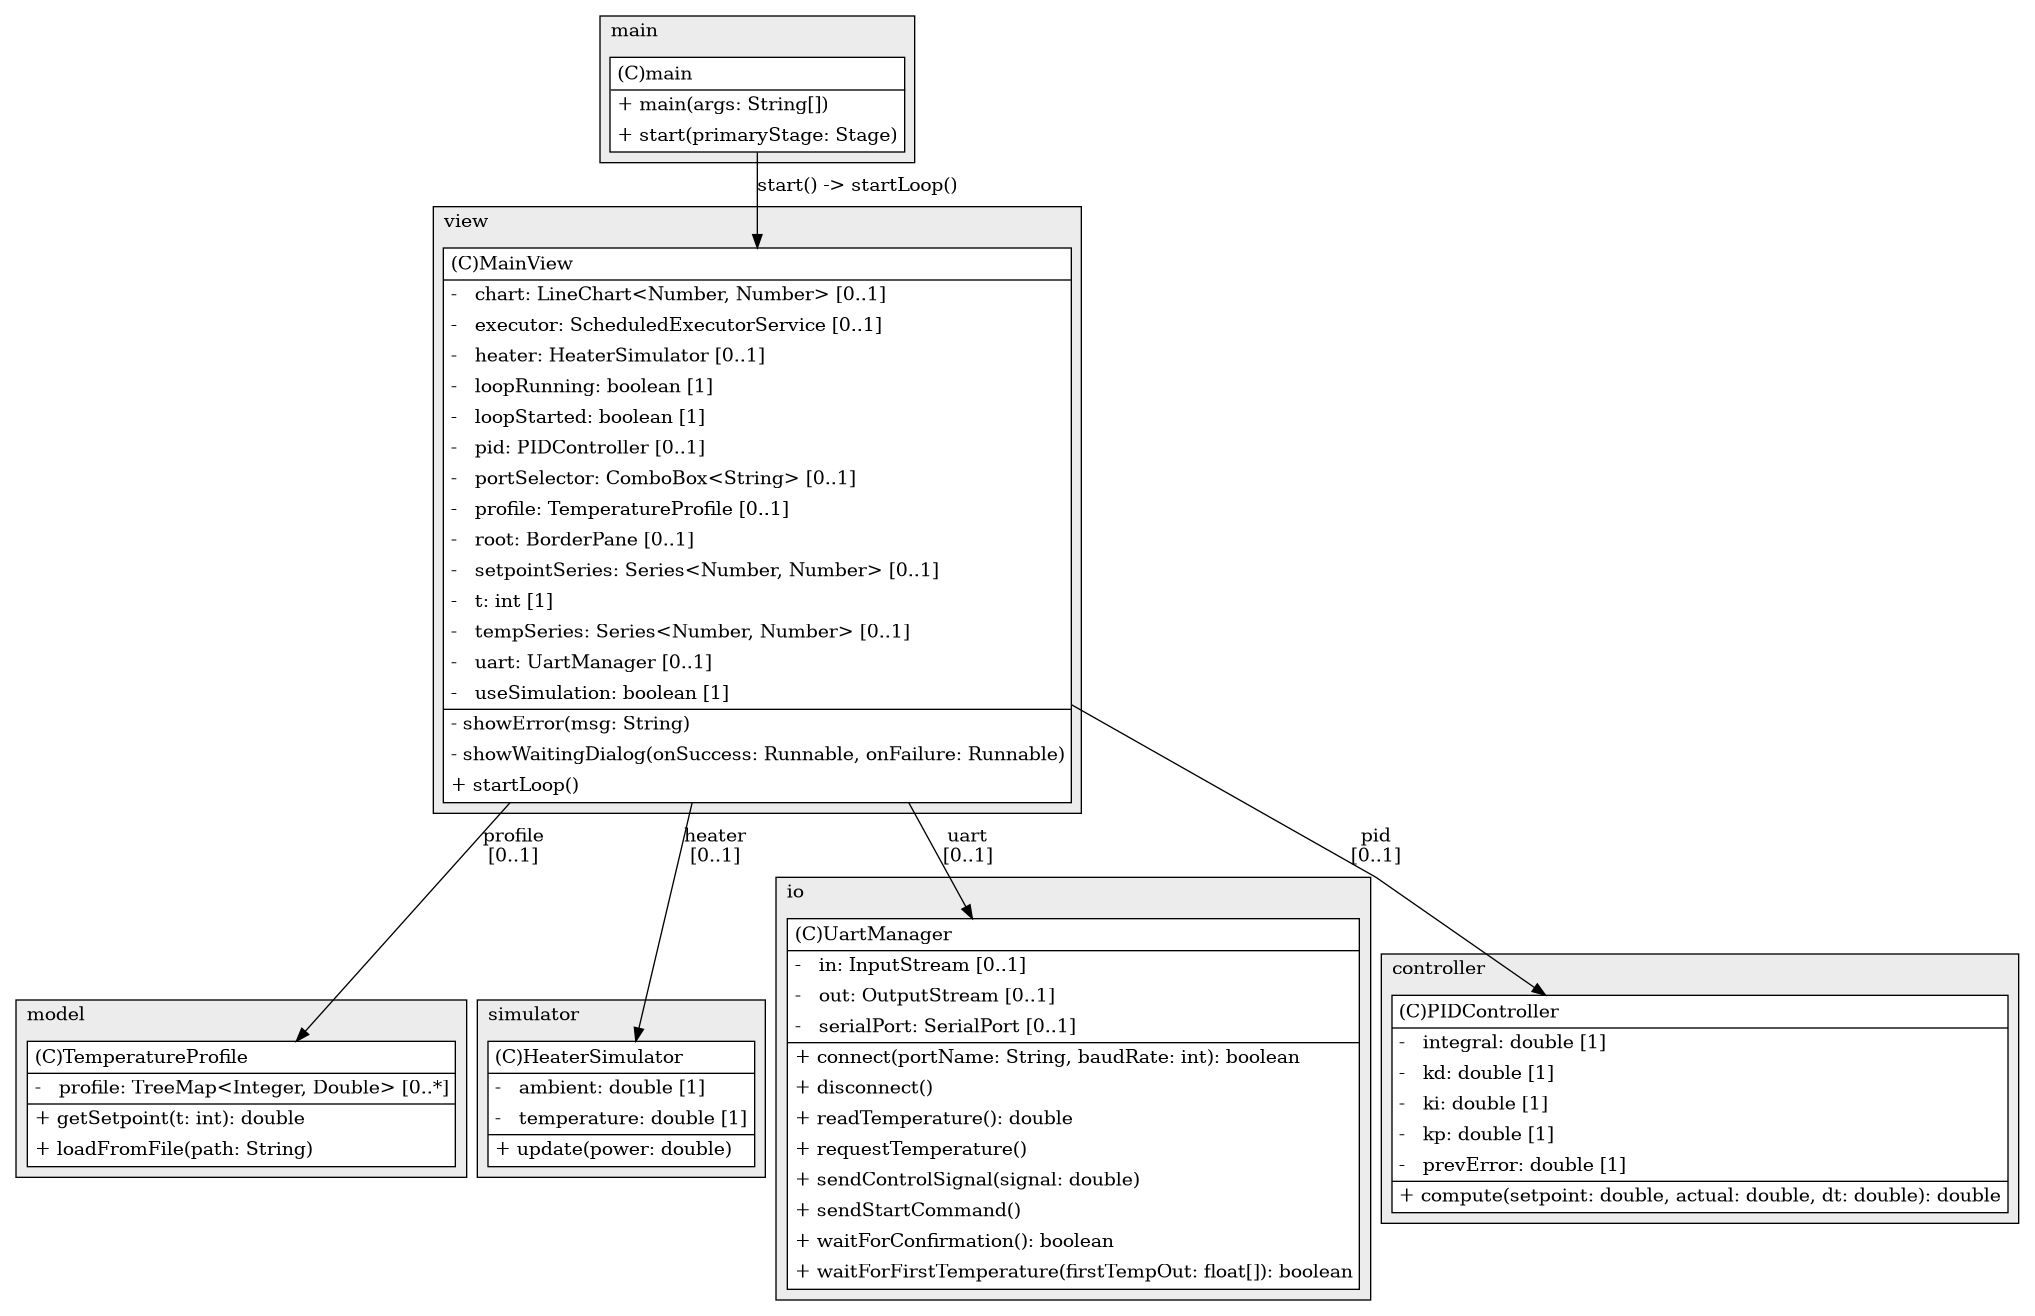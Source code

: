 @startuml

/' diagram meta data start
config=StructureConfiguration;
{
  "projectClassification": {
    "searchMode": "OpenProject", // OpenProject, AllProjects
    "includedProjects": "",
    "pathEndKeywords": "*.impl",
    "isClientPath": "",
    "isClientName": "",
    "isTestPath": "",
    "isTestName": "",
    "isMappingPath": "",
    "isMappingName": "",
    "isDataAccessPath": "",
    "isDataAccessName": "",
    "isDataStructurePath": "",
    "isDataStructureName": "",
    "isInterfaceStructuresPath": "",
    "isInterfaceStructuresName": "",
    "isEntryPointPath": "",
    "isEntryPointName": "",
    "treatFinalFieldsAsMandatory": false
  },
  "graphRestriction": {
    "classPackageExcludeFilter": "",
    "classPackageIncludeFilter": "",
    "classNameExcludeFilter": "",
    "classNameIncludeFilter": "",
    "methodNameExcludeFilter": "",
    "methodNameIncludeFilter": "",
    "removeByInheritance": "", // inheritance/annotation based filtering is done in a second step
    "removeByAnnotation": "",
    "removeByClassPackage": "", // cleanup the graph after inheritance/annotation based filtering is done
    "removeByClassName": "",
    "cutMappings": false,
    "cutEnum": true,
    "cutTests": true,
    "cutClient": true,
    "cutDataAccess": true,
    "cutInterfaceStructures": true,
    "cutDataStructures": true,
    "cutGetterAndSetter": true,
    "cutConstructors": true
  },
  "graphTraversal": {
    "forwardDepth": 3,
    "backwardDepth": 3,
    "classPackageExcludeFilter": "",
    "classPackageIncludeFilter": "",
    "classNameExcludeFilter": "",
    "classNameIncludeFilter": "",
    "methodNameExcludeFilter": "",
    "methodNameIncludeFilter": "",
    "hideMappings": false,
    "hideDataStructures": false,
    "hidePrivateMethods": true,
    "hideInterfaceCalls": true, // indirection: implementation -> interface (is hidden) -> implementation
    "onlyShowApplicationEntryPoints": false, // root node is included
    "useMethodCallsForStructureDiagram": "ForwardOnly" // ForwardOnly, BothDirections, No
  },
  "details": {
    "aggregation": "GroupByClass", // ByClass, GroupByClass, None
    "showClassGenericTypes": true,
    "showMethods": true,
    "showMethodParameterNames": true,
    "showMethodParameterTypes": true,
    "showMethodReturnType": true,
    "showPackageLevels": 2,
    "showDetailedClassStructure": true
  },
  "rootClass": "main",
  "extensionCallbackMethod": "" // qualified.class.name#methodName - signature: public static String method(String)
}
diagram meta data end '/



digraph g {
    rankdir="TB"
    splines=polyline
    

'nodes 
subgraph cluster_104069929 { 
   	label=model
	labeljust=l
	fillcolor="#ececec"
	style=filled
   
   TemperatureProfile104069929[
	label=<<TABLE BORDER="1" CELLBORDER="0" CELLPADDING="4" CELLSPACING="0">
<TR><TD ALIGN="LEFT" >(C)TemperatureProfile</TD></TR>
<HR/>
<TR><TD ALIGN="LEFT" >-   profile: TreeMap&lt;Integer, Double&gt; [0..*]</TD></TR>
<HR/>
<TR><TD ALIGN="LEFT" >+ getSetpoint(t: int): double</TD></TR>
<TR><TD ALIGN="LEFT" >+ loadFromFile(path: String)</TD></TR>
</TABLE>>
	style=filled
	margin=0
	shape=plaintext
	fillcolor="#FFFFFF"
];
} 

subgraph cluster_1981332476 { 
   	label=simulator
	labeljust=l
	fillcolor="#ececec"
	style=filled
   
   HeaterSimulator1981332476[
	label=<<TABLE BORDER="1" CELLBORDER="0" CELLPADDING="4" CELLSPACING="0">
<TR><TD ALIGN="LEFT" >(C)HeaterSimulator</TD></TR>
<HR/>
<TR><TD ALIGN="LEFT" >-   ambient: double [1]</TD></TR>
<TR><TD ALIGN="LEFT" >-   temperature: double [1]</TD></TR>
<HR/>
<TR><TD ALIGN="LEFT" >+ update(power: double)</TD></TR>
</TABLE>>
	style=filled
	margin=0
	shape=plaintext
	fillcolor="#FFFFFF"
];
} 

subgraph cluster_3343801 { 
   	label=main
	labeljust=l
	fillcolor="#ececec"
	style=filled
   
   main3343801[
	label=<<TABLE BORDER="1" CELLBORDER="0" CELLPADDING="4" CELLSPACING="0">
<TR><TD ALIGN="LEFT" >(C)main</TD></TR>
<HR/>
<TR><TD ALIGN="LEFT" >+ main(args: String[])</TD></TR>
<TR><TD ALIGN="LEFT" >+ start(primaryStage: Stage)</TD></TR>
</TABLE>>
	style=filled
	margin=0
	shape=plaintext
	fillcolor="#FFFFFF"
];
} 

subgraph cluster_3366 { 
   	label=io
	labeljust=l
	fillcolor="#ececec"
	style=filled
   
   UartManager3366[
	label=<<TABLE BORDER="1" CELLBORDER="0" CELLPADDING="4" CELLSPACING="0">
<TR><TD ALIGN="LEFT" >(C)UartManager</TD></TR>
<HR/>
<TR><TD ALIGN="LEFT" >-   in: InputStream [0..1]</TD></TR>
<TR><TD ALIGN="LEFT" >-   out: OutputStream [0..1]</TD></TR>
<TR><TD ALIGN="LEFT" >-   serialPort: SerialPort [0..1]</TD></TR>
<HR/>
<TR><TD ALIGN="LEFT" >+ connect(portName: String, baudRate: int): boolean</TD></TR>
<TR><TD ALIGN="LEFT" >+ disconnect()</TD></TR>
<TR><TD ALIGN="LEFT" >+ readTemperature(): double</TD></TR>
<TR><TD ALIGN="LEFT" >+ requestTemperature()</TD></TR>
<TR><TD ALIGN="LEFT" >+ sendControlSignal(signal: double)</TD></TR>
<TR><TD ALIGN="LEFT" >+ sendStartCommand()</TD></TR>
<TR><TD ALIGN="LEFT" >+ waitForConfirmation(): boolean</TD></TR>
<TR><TD ALIGN="LEFT" >+ waitForFirstTemperature(firstTempOut: float[]): boolean</TD></TR>
</TABLE>>
	style=filled
	margin=0
	shape=plaintext
	fillcolor="#FFFFFF"
];
} 

subgraph cluster_3619493 { 
   	label=view
	labeljust=l
	fillcolor="#ececec"
	style=filled
   
   MainView3619493[
	label=<<TABLE BORDER="1" CELLBORDER="0" CELLPADDING="4" CELLSPACING="0">
<TR><TD ALIGN="LEFT" >(C)MainView</TD></TR>
<HR/>
<TR><TD ALIGN="LEFT" >-   chart: LineChart&lt;Number, Number&gt; [0..1]</TD></TR>
<TR><TD ALIGN="LEFT" >-   executor: ScheduledExecutorService [0..1]</TD></TR>
<TR><TD ALIGN="LEFT" >-   heater: HeaterSimulator [0..1]</TD></TR>
<TR><TD ALIGN="LEFT" >-   loopRunning: boolean [1]</TD></TR>
<TR><TD ALIGN="LEFT" >-   loopStarted: boolean [1]</TD></TR>
<TR><TD ALIGN="LEFT" >-   pid: PIDController [0..1]</TD></TR>
<TR><TD ALIGN="LEFT" >-   portSelector: ComboBox&lt;String&gt; [0..1]</TD></TR>
<TR><TD ALIGN="LEFT" >-   profile: TemperatureProfile [0..1]</TD></TR>
<TR><TD ALIGN="LEFT" >-   root: BorderPane [0..1]</TD></TR>
<TR><TD ALIGN="LEFT" >-   setpointSeries: Series&lt;Number, Number&gt; [0..1]</TD></TR>
<TR><TD ALIGN="LEFT" >-   t: int [1]</TD></TR>
<TR><TD ALIGN="LEFT" >-   tempSeries: Series&lt;Number, Number&gt; [0..1]</TD></TR>
<TR><TD ALIGN="LEFT" >-   uart: UartManager [0..1]</TD></TR>
<TR><TD ALIGN="LEFT" >-   useSimulation: boolean [1]</TD></TR>
<HR/>
<TR><TD ALIGN="LEFT" >- showError(msg: String)</TD></TR>
<TR><TD ALIGN="LEFT" >- showWaitingDialog(onSuccess: Runnable, onFailure: Runnable)</TD></TR>
<TR><TD ALIGN="LEFT" >+ startLoop()</TD></TR>
</TABLE>>
	style=filled
	margin=0
	shape=plaintext
	fillcolor="#FFFFFF"
];
} 

subgraph cluster_637428636 { 
   	label=controller
	labeljust=l
	fillcolor="#ececec"
	style=filled
   
   PIDController637428636[
	label=<<TABLE BORDER="1" CELLBORDER="0" CELLPADDING="4" CELLSPACING="0">
<TR><TD ALIGN="LEFT" >(C)PIDController</TD></TR>
<HR/>
<TR><TD ALIGN="LEFT" >-   integral: double [1]</TD></TR>
<TR><TD ALIGN="LEFT" >-   kd: double [1]</TD></TR>
<TR><TD ALIGN="LEFT" >-   ki: double [1]</TD></TR>
<TR><TD ALIGN="LEFT" >-   kp: double [1]</TD></TR>
<TR><TD ALIGN="LEFT" >-   prevError: double [1]</TD></TR>
<HR/>
<TR><TD ALIGN="LEFT" >+ compute(setpoint: double, actual: double, dt: double): double</TD></TR>
</TABLE>>
	style=filled
	margin=0
	shape=plaintext
	fillcolor="#FFFFFF"
];
} 

'edges    
MainView3619493 -> HeaterSimulator1981332476[label="heater
[0..1]"];
MainView3619493 -> PIDController637428636[label="pid
[0..1]"];
MainView3619493 -> TemperatureProfile104069929[label="profile
[0..1]"];
MainView3619493 -> UartManager3366[label="uart
[0..1]"];
main3343801 -> MainView3619493[label="start() -> startLoop()"];
    
}
@enduml